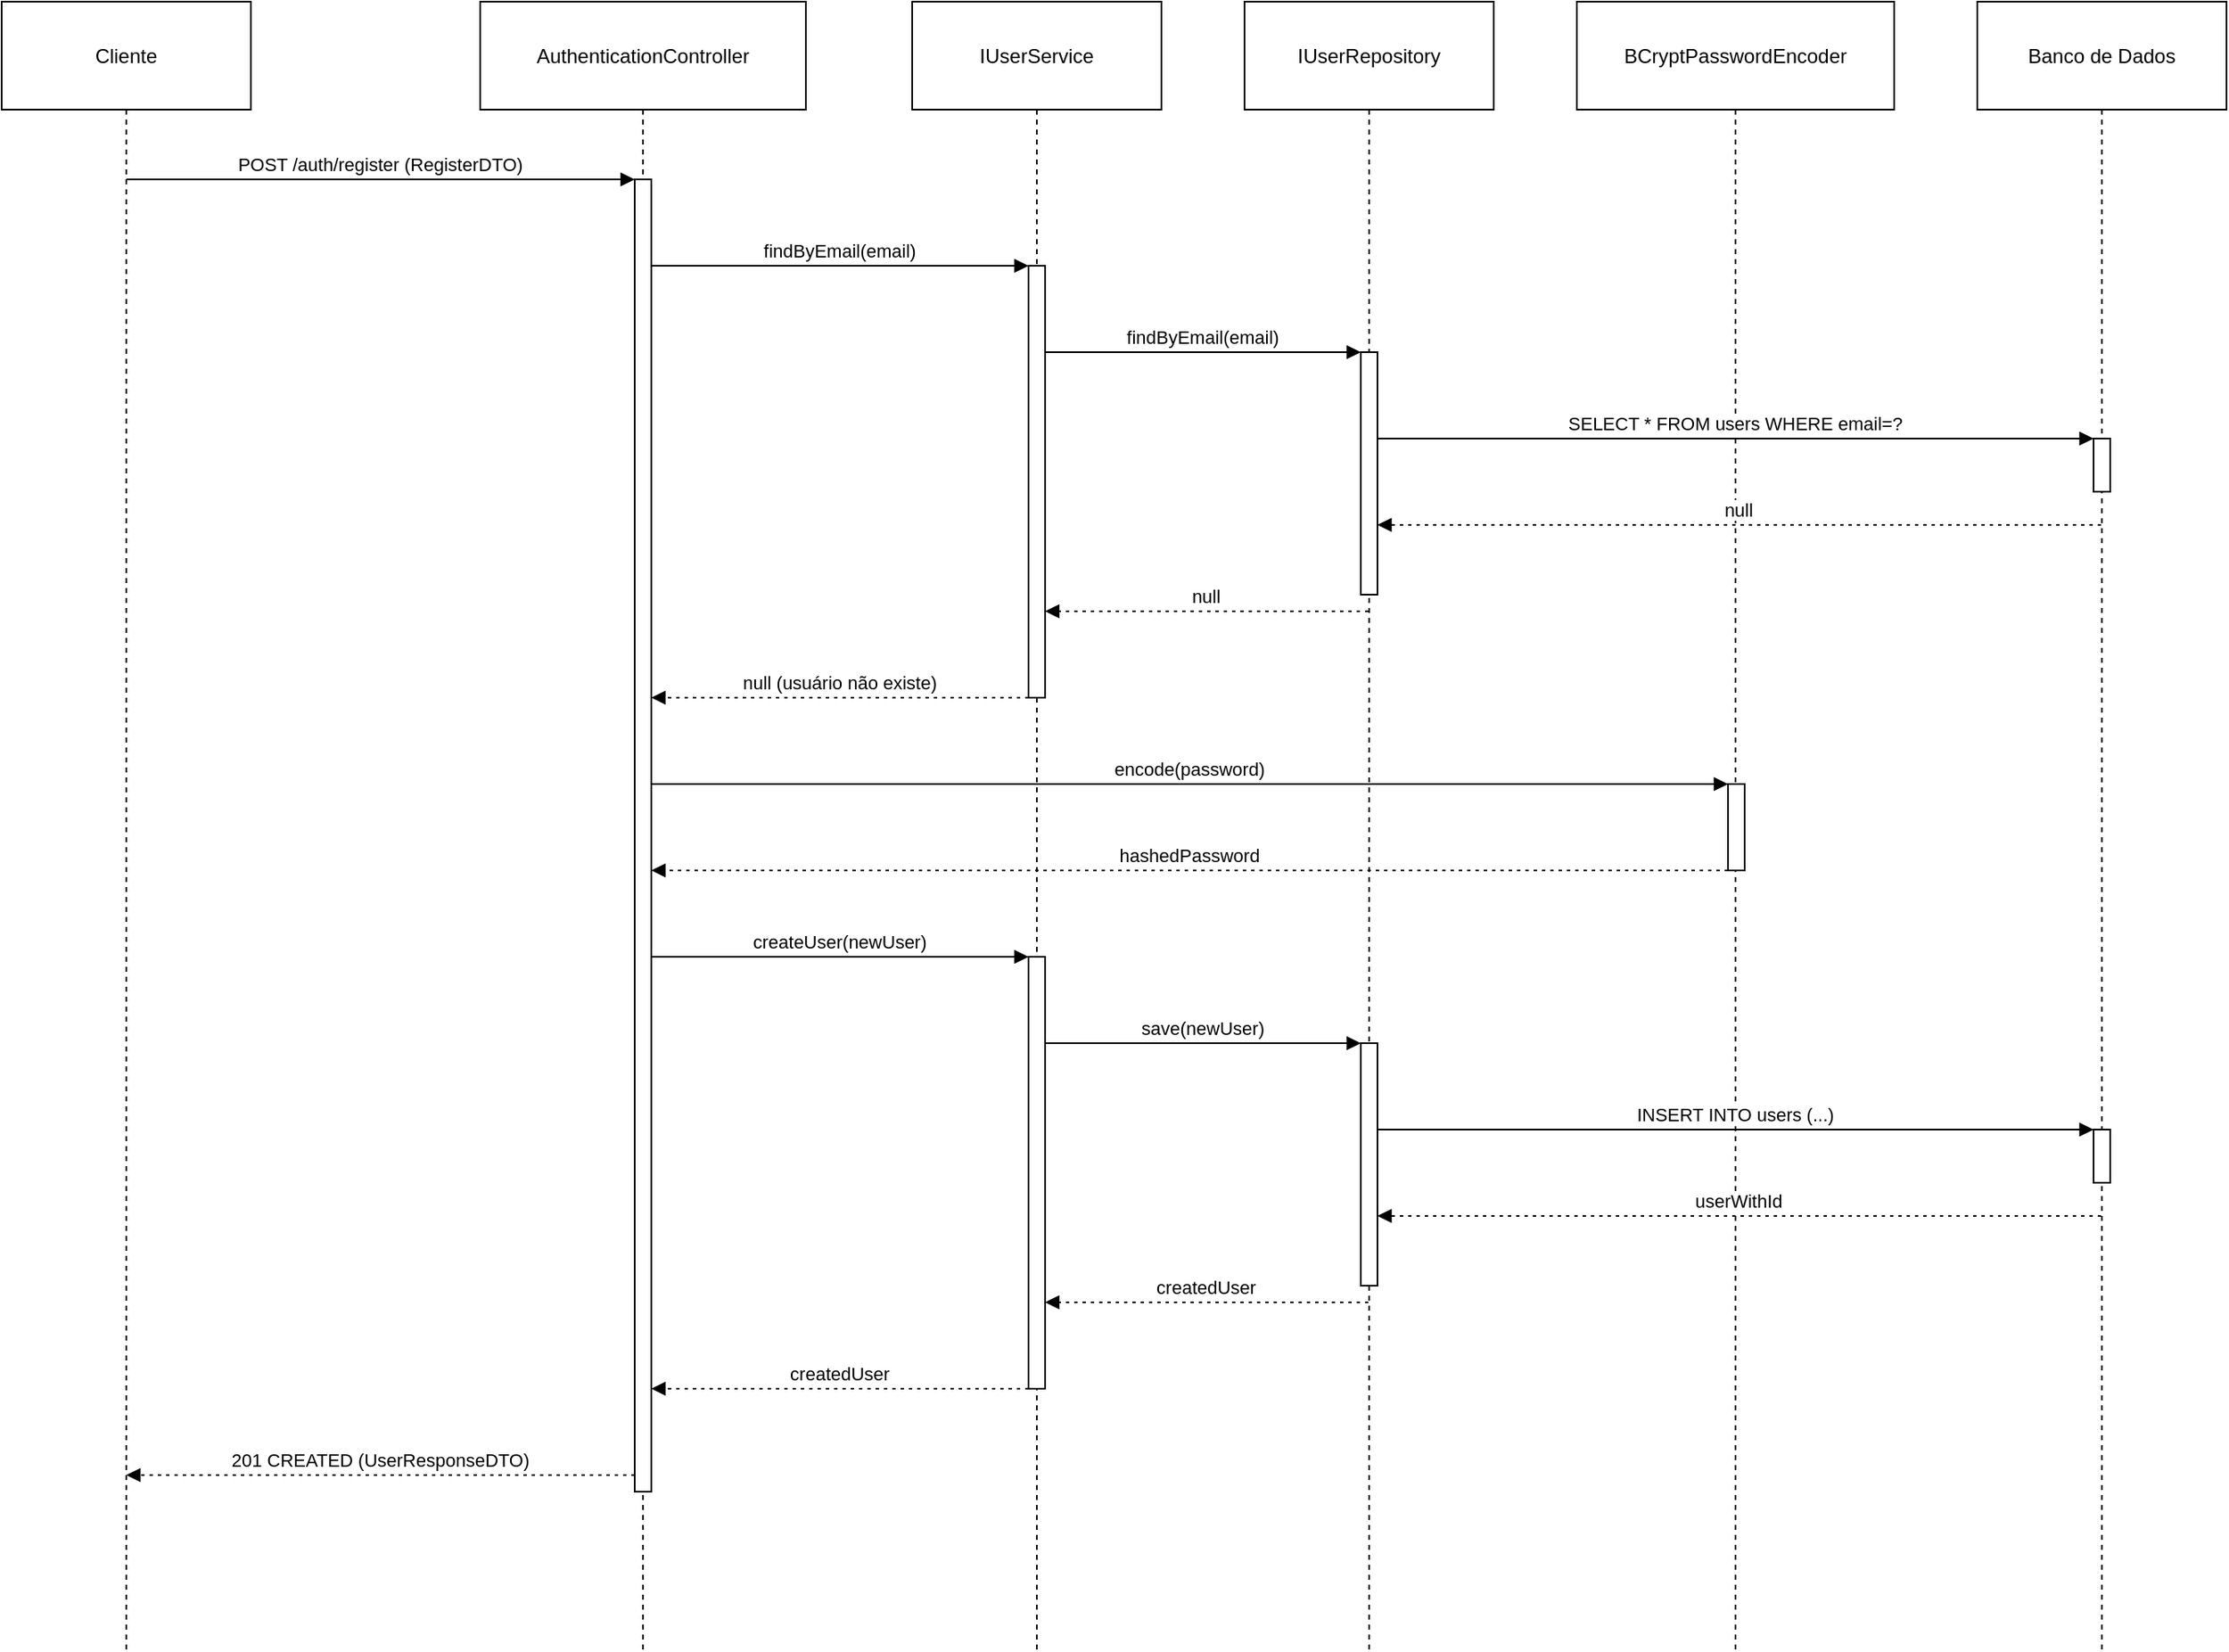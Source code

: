 <mxfile version="27.0.9">
  <diagram name="Página-1" id="umwc6VJWPvGqkEA7Z-3x">
    <mxGraphModel dx="1678" dy="989" grid="1" gridSize="10" guides="1" tooltips="1" connect="1" arrows="1" fold="1" page="1" pageScale="1" pageWidth="827" pageHeight="1169" math="0" shadow="0">
      <root>
        <mxCell id="0" />
        <mxCell id="1" parent="0" />
        <mxCell id="mP4rjo1h_XhtTG6hpvWG-1" value="Cliente" style="shape=umlLifeline;perimeter=lifelinePerimeter;whiteSpace=wrap;container=1;dropTarget=0;collapsible=0;recursiveResize=0;outlineConnect=0;portConstraint=eastwest;newEdgeStyle={&quot;edgeStyle&quot;:&quot;elbowEdgeStyle&quot;,&quot;elbow&quot;:&quot;vertical&quot;,&quot;curved&quot;:0,&quot;rounded&quot;:0};size=65;" vertex="1" parent="1">
          <mxGeometry x="20" y="20" width="150" height="992" as="geometry" />
        </mxCell>
        <mxCell id="mP4rjo1h_XhtTG6hpvWG-2" value="AuthenticationController" style="shape=umlLifeline;perimeter=lifelinePerimeter;whiteSpace=wrap;container=1;dropTarget=0;collapsible=0;recursiveResize=0;outlineConnect=0;portConstraint=eastwest;newEdgeStyle={&quot;edgeStyle&quot;:&quot;elbowEdgeStyle&quot;,&quot;elbow&quot;:&quot;vertical&quot;,&quot;curved&quot;:0,&quot;rounded&quot;:0};size=65;" vertex="1" parent="1">
          <mxGeometry x="308" y="20" width="196" height="992" as="geometry" />
        </mxCell>
        <mxCell id="mP4rjo1h_XhtTG6hpvWG-3" value="" style="points=[];perimeter=orthogonalPerimeter;outlineConnect=0;targetShapes=umlLifeline;portConstraint=eastwest;newEdgeStyle={&quot;edgeStyle&quot;:&quot;elbowEdgeStyle&quot;,&quot;elbow&quot;:&quot;vertical&quot;,&quot;curved&quot;:0,&quot;rounded&quot;:0}" vertex="1" parent="mP4rjo1h_XhtTG6hpvWG-2">
          <mxGeometry x="93" y="107" width="10" height="790" as="geometry" />
        </mxCell>
        <mxCell id="mP4rjo1h_XhtTG6hpvWG-4" value="IUserService" style="shape=umlLifeline;perimeter=lifelinePerimeter;whiteSpace=wrap;container=1;dropTarget=0;collapsible=0;recursiveResize=0;outlineConnect=0;portConstraint=eastwest;newEdgeStyle={&quot;edgeStyle&quot;:&quot;elbowEdgeStyle&quot;,&quot;elbow&quot;:&quot;vertical&quot;,&quot;curved&quot;:0,&quot;rounded&quot;:0};size=65;" vertex="1" parent="1">
          <mxGeometry x="568" y="20" width="150" height="992" as="geometry" />
        </mxCell>
        <mxCell id="mP4rjo1h_XhtTG6hpvWG-5" value="" style="points=[];perimeter=orthogonalPerimeter;outlineConnect=0;targetShapes=umlLifeline;portConstraint=eastwest;newEdgeStyle={&quot;edgeStyle&quot;:&quot;elbowEdgeStyle&quot;,&quot;elbow&quot;:&quot;vertical&quot;,&quot;curved&quot;:0,&quot;rounded&quot;:0}" vertex="1" parent="mP4rjo1h_XhtTG6hpvWG-4">
          <mxGeometry x="70" y="159" width="10" height="260" as="geometry" />
        </mxCell>
        <mxCell id="mP4rjo1h_XhtTG6hpvWG-6" value="" style="points=[];perimeter=orthogonalPerimeter;outlineConnect=0;targetShapes=umlLifeline;portConstraint=eastwest;newEdgeStyle={&quot;edgeStyle&quot;:&quot;elbowEdgeStyle&quot;,&quot;elbow&quot;:&quot;vertical&quot;,&quot;curved&quot;:0,&quot;rounded&quot;:0}" vertex="1" parent="mP4rjo1h_XhtTG6hpvWG-4">
          <mxGeometry x="70" y="575" width="10" height="260" as="geometry" />
        </mxCell>
        <mxCell id="mP4rjo1h_XhtTG6hpvWG-7" value="IUserRepository" style="shape=umlLifeline;perimeter=lifelinePerimeter;whiteSpace=wrap;container=1;dropTarget=0;collapsible=0;recursiveResize=0;outlineConnect=0;portConstraint=eastwest;newEdgeStyle={&quot;edgeStyle&quot;:&quot;elbowEdgeStyle&quot;,&quot;elbow&quot;:&quot;vertical&quot;,&quot;curved&quot;:0,&quot;rounded&quot;:0};size=65;" vertex="1" parent="1">
          <mxGeometry x="768" y="20" width="150" height="992" as="geometry" />
        </mxCell>
        <mxCell id="mP4rjo1h_XhtTG6hpvWG-8" value="" style="points=[];perimeter=orthogonalPerimeter;outlineConnect=0;targetShapes=umlLifeline;portConstraint=eastwest;newEdgeStyle={&quot;edgeStyle&quot;:&quot;elbowEdgeStyle&quot;,&quot;elbow&quot;:&quot;vertical&quot;,&quot;curved&quot;:0,&quot;rounded&quot;:0}" vertex="1" parent="mP4rjo1h_XhtTG6hpvWG-7">
          <mxGeometry x="70" y="211" width="10" height="146" as="geometry" />
        </mxCell>
        <mxCell id="mP4rjo1h_XhtTG6hpvWG-9" value="" style="points=[];perimeter=orthogonalPerimeter;outlineConnect=0;targetShapes=umlLifeline;portConstraint=eastwest;newEdgeStyle={&quot;edgeStyle&quot;:&quot;elbowEdgeStyle&quot;,&quot;elbow&quot;:&quot;vertical&quot;,&quot;curved&quot;:0,&quot;rounded&quot;:0}" vertex="1" parent="mP4rjo1h_XhtTG6hpvWG-7">
          <mxGeometry x="70" y="627" width="10" height="146" as="geometry" />
        </mxCell>
        <mxCell id="mP4rjo1h_XhtTG6hpvWG-10" value="BCryptPasswordEncoder" style="shape=umlLifeline;perimeter=lifelinePerimeter;whiteSpace=wrap;container=1;dropTarget=0;collapsible=0;recursiveResize=0;outlineConnect=0;portConstraint=eastwest;newEdgeStyle={&quot;edgeStyle&quot;:&quot;elbowEdgeStyle&quot;,&quot;elbow&quot;:&quot;vertical&quot;,&quot;curved&quot;:0,&quot;rounded&quot;:0};size=65;" vertex="1" parent="1">
          <mxGeometry x="968" y="20" width="191" height="992" as="geometry" />
        </mxCell>
        <mxCell id="mP4rjo1h_XhtTG6hpvWG-11" value="" style="points=[];perimeter=orthogonalPerimeter;outlineConnect=0;targetShapes=umlLifeline;portConstraint=eastwest;newEdgeStyle={&quot;edgeStyle&quot;:&quot;elbowEdgeStyle&quot;,&quot;elbow&quot;:&quot;vertical&quot;,&quot;curved&quot;:0,&quot;rounded&quot;:0}" vertex="1" parent="mP4rjo1h_XhtTG6hpvWG-10">
          <mxGeometry x="91" y="471" width="10" height="52" as="geometry" />
        </mxCell>
        <mxCell id="mP4rjo1h_XhtTG6hpvWG-12" value="Banco de Dados" style="shape=umlLifeline;perimeter=lifelinePerimeter;whiteSpace=wrap;container=1;dropTarget=0;collapsible=0;recursiveResize=0;outlineConnect=0;portConstraint=eastwest;newEdgeStyle={&quot;edgeStyle&quot;:&quot;elbowEdgeStyle&quot;,&quot;elbow&quot;:&quot;vertical&quot;,&quot;curved&quot;:0,&quot;rounded&quot;:0};size=65;" vertex="1" parent="1">
          <mxGeometry x="1209" y="20" width="150" height="992" as="geometry" />
        </mxCell>
        <mxCell id="mP4rjo1h_XhtTG6hpvWG-13" value="" style="points=[];perimeter=orthogonalPerimeter;outlineConnect=0;targetShapes=umlLifeline;portConstraint=eastwest;newEdgeStyle={&quot;edgeStyle&quot;:&quot;elbowEdgeStyle&quot;,&quot;elbow&quot;:&quot;vertical&quot;,&quot;curved&quot;:0,&quot;rounded&quot;:0}" vertex="1" parent="mP4rjo1h_XhtTG6hpvWG-12">
          <mxGeometry x="70" y="263" width="10" height="32" as="geometry" />
        </mxCell>
        <mxCell id="mP4rjo1h_XhtTG6hpvWG-14" value="" style="points=[];perimeter=orthogonalPerimeter;outlineConnect=0;targetShapes=umlLifeline;portConstraint=eastwest;newEdgeStyle={&quot;edgeStyle&quot;:&quot;elbowEdgeStyle&quot;,&quot;elbow&quot;:&quot;vertical&quot;,&quot;curved&quot;:0,&quot;rounded&quot;:0}" vertex="1" parent="mP4rjo1h_XhtTG6hpvWG-12">
          <mxGeometry x="70" y="679" width="10" height="32" as="geometry" />
        </mxCell>
        <mxCell id="mP4rjo1h_XhtTG6hpvWG-15" value="POST /auth/register (RegisterDTO)" style="verticalAlign=bottom;edgeStyle=elbowEdgeStyle;elbow=vertical;curved=0;rounded=0;endArrow=block;" edge="1" parent="1" source="mP4rjo1h_XhtTG6hpvWG-1" target="mP4rjo1h_XhtTG6hpvWG-3">
          <mxGeometry relative="1" as="geometry">
            <Array as="points">
              <mxPoint x="257" y="127" />
            </Array>
          </mxGeometry>
        </mxCell>
        <mxCell id="mP4rjo1h_XhtTG6hpvWG-16" value="findByEmail(email)" style="verticalAlign=bottom;edgeStyle=elbowEdgeStyle;elbow=vertical;curved=0;rounded=0;endArrow=block;" edge="1" parent="1" source="mP4rjo1h_XhtTG6hpvWG-3" target="mP4rjo1h_XhtTG6hpvWG-5">
          <mxGeometry relative="1" as="geometry">
            <Array as="points">
              <mxPoint x="533" y="179" />
            </Array>
          </mxGeometry>
        </mxCell>
        <mxCell id="mP4rjo1h_XhtTG6hpvWG-17" value="findByEmail(email)" style="verticalAlign=bottom;edgeStyle=elbowEdgeStyle;elbow=vertical;curved=0;rounded=0;endArrow=block;" edge="1" parent="1" source="mP4rjo1h_XhtTG6hpvWG-5" target="mP4rjo1h_XhtTG6hpvWG-8">
          <mxGeometry relative="1" as="geometry">
            <Array as="points">
              <mxPoint x="752" y="231" />
            </Array>
          </mxGeometry>
        </mxCell>
        <mxCell id="mP4rjo1h_XhtTG6hpvWG-18" value="SELECT * FROM users WHERE email=?" style="verticalAlign=bottom;edgeStyle=elbowEdgeStyle;elbow=vertical;curved=0;rounded=0;endArrow=block;" edge="1" parent="1" source="mP4rjo1h_XhtTG6hpvWG-8" target="mP4rjo1h_XhtTG6hpvWG-13">
          <mxGeometry relative="1" as="geometry">
            <Array as="points">
              <mxPoint x="1072" y="283" />
            </Array>
          </mxGeometry>
        </mxCell>
        <mxCell id="mP4rjo1h_XhtTG6hpvWG-19" value="null" style="verticalAlign=bottom;edgeStyle=elbowEdgeStyle;elbow=vertical;curved=0;rounded=0;dashed=1;dashPattern=2 3;endArrow=block;" edge="1" parent="1" source="mP4rjo1h_XhtTG6hpvWG-12" target="mP4rjo1h_XhtTG6hpvWG-8">
          <mxGeometry relative="1" as="geometry">
            <Array as="points">
              <mxPoint x="1075" y="335" />
            </Array>
          </mxGeometry>
        </mxCell>
        <mxCell id="mP4rjo1h_XhtTG6hpvWG-20" value="null" style="verticalAlign=bottom;edgeStyle=elbowEdgeStyle;elbow=vertical;curved=0;rounded=0;dashed=1;dashPattern=2 3;endArrow=block;" edge="1" parent="1" source="mP4rjo1h_XhtTG6hpvWG-7" target="mP4rjo1h_XhtTG6hpvWG-5">
          <mxGeometry relative="1" as="geometry">
            <Array as="points">
              <mxPoint x="755" y="387" />
            </Array>
          </mxGeometry>
        </mxCell>
        <mxCell id="mP4rjo1h_XhtTG6hpvWG-21" value="null (usuário não existe)" style="verticalAlign=bottom;edgeStyle=elbowEdgeStyle;elbow=vertical;curved=0;rounded=0;dashed=1;dashPattern=2 3;endArrow=block;" edge="1" parent="1" source="mP4rjo1h_XhtTG6hpvWG-5" target="mP4rjo1h_XhtTG6hpvWG-3">
          <mxGeometry relative="1" as="geometry">
            <Array as="points">
              <mxPoint x="536" y="439" />
            </Array>
          </mxGeometry>
        </mxCell>
        <mxCell id="mP4rjo1h_XhtTG6hpvWG-22" value="encode(password)" style="verticalAlign=bottom;edgeStyle=elbowEdgeStyle;elbow=vertical;curved=0;rounded=0;endArrow=block;" edge="1" parent="1" source="mP4rjo1h_XhtTG6hpvWG-3" target="mP4rjo1h_XhtTG6hpvWG-11">
          <mxGeometry relative="1" as="geometry">
            <Array as="points">
              <mxPoint x="743" y="491" />
            </Array>
          </mxGeometry>
        </mxCell>
        <mxCell id="mP4rjo1h_XhtTG6hpvWG-23" value="hashedPassword" style="verticalAlign=bottom;edgeStyle=elbowEdgeStyle;elbow=vertical;curved=0;rounded=0;dashed=1;dashPattern=2 3;endArrow=block;" edge="1" parent="1" source="mP4rjo1h_XhtTG6hpvWG-11" target="mP4rjo1h_XhtTG6hpvWG-3">
          <mxGeometry relative="1" as="geometry">
            <Array as="points">
              <mxPoint x="746" y="543" />
            </Array>
          </mxGeometry>
        </mxCell>
        <mxCell id="mP4rjo1h_XhtTG6hpvWG-24" value="createUser(newUser)" style="verticalAlign=bottom;edgeStyle=elbowEdgeStyle;elbow=vertical;curved=0;rounded=0;endArrow=block;" edge="1" parent="1" source="mP4rjo1h_XhtTG6hpvWG-3" target="mP4rjo1h_XhtTG6hpvWG-6">
          <mxGeometry relative="1" as="geometry">
            <Array as="points">
              <mxPoint x="533" y="595" />
            </Array>
          </mxGeometry>
        </mxCell>
        <mxCell id="mP4rjo1h_XhtTG6hpvWG-25" value="save(newUser)" style="verticalAlign=bottom;edgeStyle=elbowEdgeStyle;elbow=vertical;curved=0;rounded=0;endArrow=block;" edge="1" parent="1" source="mP4rjo1h_XhtTG6hpvWG-6" target="mP4rjo1h_XhtTG6hpvWG-9">
          <mxGeometry relative="1" as="geometry">
            <Array as="points">
              <mxPoint x="752" y="647" />
            </Array>
          </mxGeometry>
        </mxCell>
        <mxCell id="mP4rjo1h_XhtTG6hpvWG-26" value="INSERT INTO users (...)" style="verticalAlign=bottom;edgeStyle=elbowEdgeStyle;elbow=vertical;curved=0;rounded=0;endArrow=block;" edge="1" parent="1" source="mP4rjo1h_XhtTG6hpvWG-9" target="mP4rjo1h_XhtTG6hpvWG-14">
          <mxGeometry relative="1" as="geometry">
            <Array as="points">
              <mxPoint x="1072" y="699" />
            </Array>
          </mxGeometry>
        </mxCell>
        <mxCell id="mP4rjo1h_XhtTG6hpvWG-27" value="userWithId" style="verticalAlign=bottom;edgeStyle=elbowEdgeStyle;elbow=vertical;curved=0;rounded=0;dashed=1;dashPattern=2 3;endArrow=block;" edge="1" parent="1" source="mP4rjo1h_XhtTG6hpvWG-12" target="mP4rjo1h_XhtTG6hpvWG-9">
          <mxGeometry relative="1" as="geometry">
            <Array as="points">
              <mxPoint x="1075" y="751" />
            </Array>
          </mxGeometry>
        </mxCell>
        <mxCell id="mP4rjo1h_XhtTG6hpvWG-28" value="createdUser" style="verticalAlign=bottom;edgeStyle=elbowEdgeStyle;elbow=vertical;curved=0;rounded=0;dashed=1;dashPattern=2 3;endArrow=block;" edge="1" parent="1" source="mP4rjo1h_XhtTG6hpvWG-7" target="mP4rjo1h_XhtTG6hpvWG-6">
          <mxGeometry relative="1" as="geometry">
            <Array as="points">
              <mxPoint x="755" y="803" />
            </Array>
          </mxGeometry>
        </mxCell>
        <mxCell id="mP4rjo1h_XhtTG6hpvWG-29" value="createdUser" style="verticalAlign=bottom;edgeStyle=elbowEdgeStyle;elbow=vertical;curved=0;rounded=0;dashed=1;dashPattern=2 3;endArrow=block;" edge="1" parent="1" source="mP4rjo1h_XhtTG6hpvWG-6" target="mP4rjo1h_XhtTG6hpvWG-3">
          <mxGeometry relative="1" as="geometry">
            <Array as="points">
              <mxPoint x="536" y="855" />
            </Array>
          </mxGeometry>
        </mxCell>
        <mxCell id="mP4rjo1h_XhtTG6hpvWG-30" value="201 CREATED (UserResponseDTO)" style="verticalAlign=bottom;edgeStyle=elbowEdgeStyle;elbow=vertical;curved=0;rounded=0;dashed=1;dashPattern=2 3;endArrow=block;" edge="1" parent="1" source="mP4rjo1h_XhtTG6hpvWG-3" target="mP4rjo1h_XhtTG6hpvWG-1">
          <mxGeometry relative="1" as="geometry">
            <Array as="points">
              <mxPoint x="260" y="907" />
            </Array>
          </mxGeometry>
        </mxCell>
      </root>
    </mxGraphModel>
  </diagram>
</mxfile>
